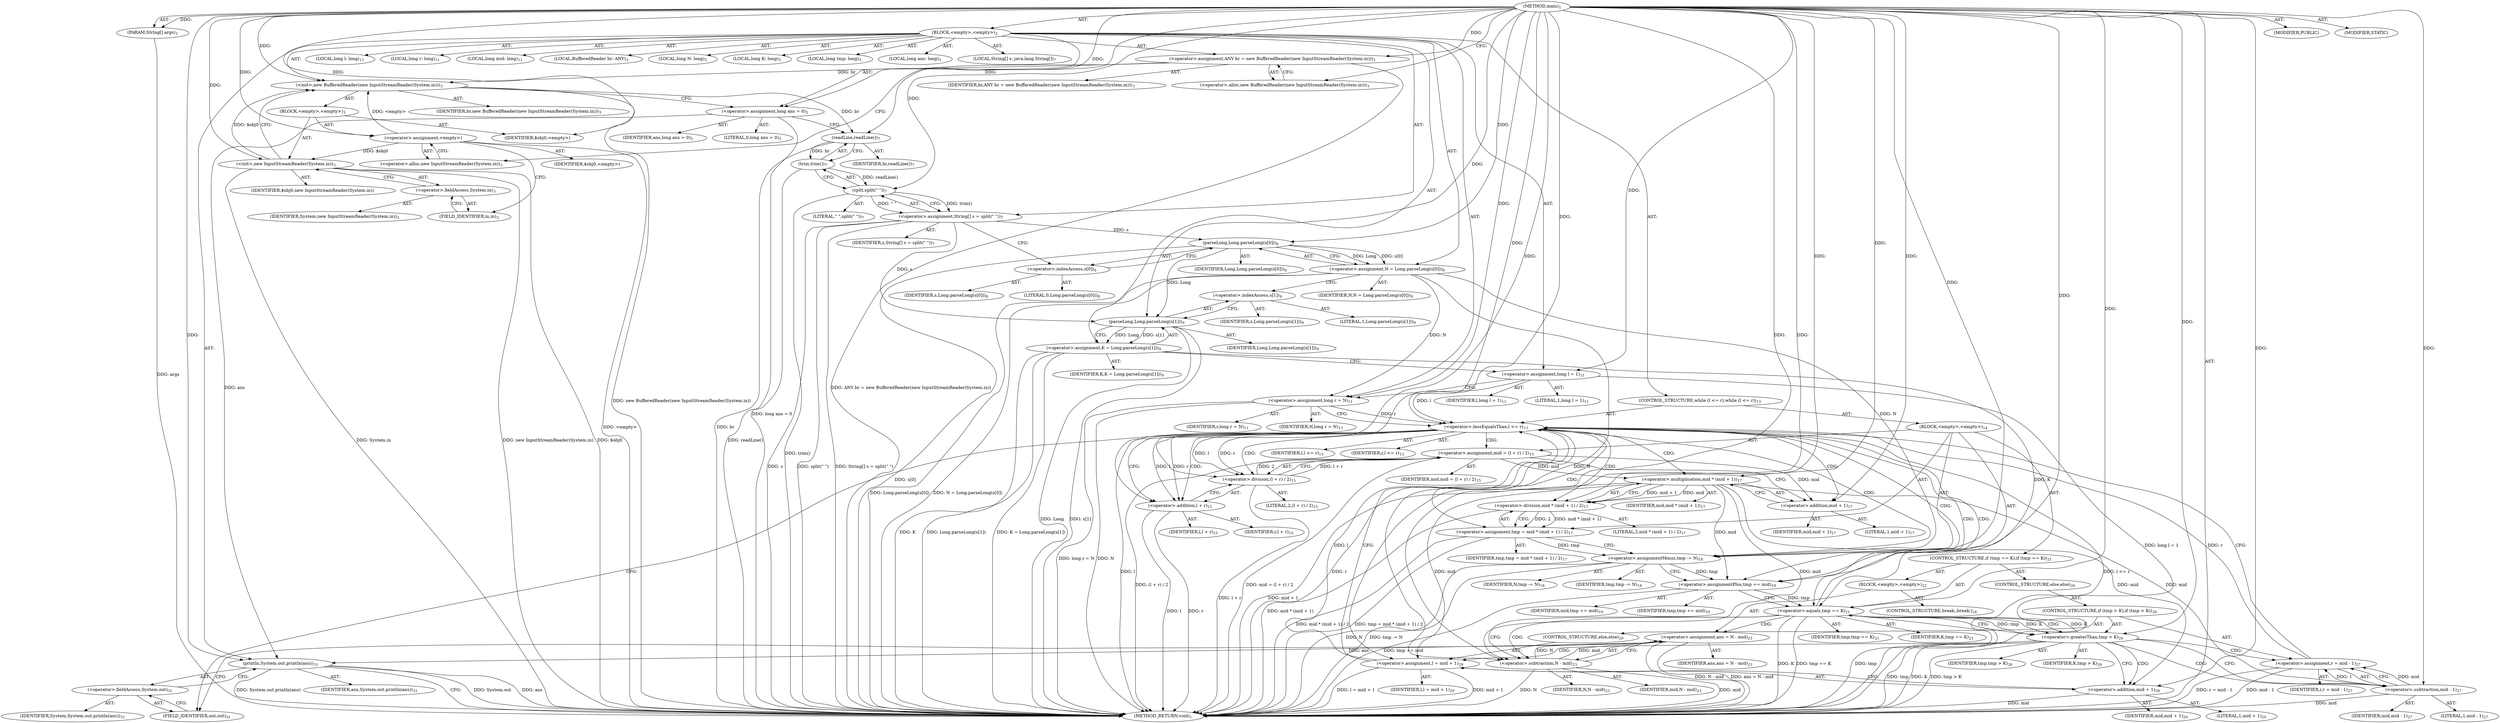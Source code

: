 digraph "main" {  
"19" [label = <(METHOD,main)<SUB>1</SUB>> ]
"20" [label = <(PARAM,String[] args)<SUB>1</SUB>> ]
"21" [label = <(BLOCK,&lt;empty&gt;,&lt;empty&gt;)<SUB>2</SUB>> ]
"4" [label = <(LOCAL,BufferedReader br: ANY)<SUB>3</SUB>> ]
"22" [label = <(&lt;operator&gt;.assignment,ANY br = new BufferedReader(new InputStreamReader(System.in)))<SUB>3</SUB>> ]
"23" [label = <(IDENTIFIER,br,ANY br = new BufferedReader(new InputStreamReader(System.in)))<SUB>3</SUB>> ]
"24" [label = <(&lt;operator&gt;.alloc,new BufferedReader(new InputStreamReader(System.in)))<SUB>3</SUB>> ]
"25" [label = <(&lt;init&gt;,new BufferedReader(new InputStreamReader(System.in)))<SUB>3</SUB>> ]
"3" [label = <(IDENTIFIER,br,new BufferedReader(new InputStreamReader(System.in)))<SUB>3</SUB>> ]
"26" [label = <(BLOCK,&lt;empty&gt;,&lt;empty&gt;)<SUB>3</SUB>> ]
"27" [label = <(&lt;operator&gt;.assignment,&lt;empty&gt;)> ]
"28" [label = <(IDENTIFIER,$obj0,&lt;empty&gt;)> ]
"29" [label = <(&lt;operator&gt;.alloc,new InputStreamReader(System.in))<SUB>3</SUB>> ]
"30" [label = <(&lt;init&gt;,new InputStreamReader(System.in))<SUB>3</SUB>> ]
"31" [label = <(IDENTIFIER,$obj0,new InputStreamReader(System.in))> ]
"32" [label = <(&lt;operator&gt;.fieldAccess,System.in)<SUB>3</SUB>> ]
"33" [label = <(IDENTIFIER,System,new InputStreamReader(System.in))<SUB>3</SUB>> ]
"34" [label = <(FIELD_IDENTIFIER,in,in)<SUB>3</SUB>> ]
"35" [label = <(IDENTIFIER,$obj0,&lt;empty&gt;)> ]
"36" [label = <(LOCAL,long N: long)<SUB>5</SUB>> ]
"37" [label = <(LOCAL,long K: long)<SUB>5</SUB>> ]
"38" [label = <(LOCAL,long tmp: long)<SUB>5</SUB>> ]
"39" [label = <(LOCAL,long ans: long)<SUB>5</SUB>> ]
"40" [label = <(&lt;operator&gt;.assignment,long ans = 0)<SUB>5</SUB>> ]
"41" [label = <(IDENTIFIER,ans,long ans = 0)<SUB>5</SUB>> ]
"42" [label = <(LITERAL,0,long ans = 0)<SUB>5</SUB>> ]
"43" [label = <(LOCAL,String[] s: java.lang.String[])<SUB>7</SUB>> ]
"44" [label = <(&lt;operator&gt;.assignment,String[] s = split(&quot; &quot;))<SUB>7</SUB>> ]
"45" [label = <(IDENTIFIER,s,String[] s = split(&quot; &quot;))<SUB>7</SUB>> ]
"46" [label = <(split,split(&quot; &quot;))<SUB>7</SUB>> ]
"47" [label = <(trim,trim())<SUB>7</SUB>> ]
"48" [label = <(readLine,readLine())<SUB>7</SUB>> ]
"49" [label = <(IDENTIFIER,br,readLine())<SUB>7</SUB>> ]
"50" [label = <(LITERAL,&quot; &quot;,split(&quot; &quot;))<SUB>7</SUB>> ]
"51" [label = <(&lt;operator&gt;.assignment,N = Long.parseLong(s[0]))<SUB>8</SUB>> ]
"52" [label = <(IDENTIFIER,N,N = Long.parseLong(s[0]))<SUB>8</SUB>> ]
"53" [label = <(parseLong,Long.parseLong(s[0]))<SUB>8</SUB>> ]
"54" [label = <(IDENTIFIER,Long,Long.parseLong(s[0]))<SUB>8</SUB>> ]
"55" [label = <(&lt;operator&gt;.indexAccess,s[0])<SUB>8</SUB>> ]
"56" [label = <(IDENTIFIER,s,Long.parseLong(s[0]))<SUB>8</SUB>> ]
"57" [label = <(LITERAL,0,Long.parseLong(s[0]))<SUB>8</SUB>> ]
"58" [label = <(&lt;operator&gt;.assignment,K = Long.parseLong(s[1]))<SUB>9</SUB>> ]
"59" [label = <(IDENTIFIER,K,K = Long.parseLong(s[1]))<SUB>9</SUB>> ]
"60" [label = <(parseLong,Long.parseLong(s[1]))<SUB>9</SUB>> ]
"61" [label = <(IDENTIFIER,Long,Long.parseLong(s[1]))<SUB>9</SUB>> ]
"62" [label = <(&lt;operator&gt;.indexAccess,s[1])<SUB>9</SUB>> ]
"63" [label = <(IDENTIFIER,s,Long.parseLong(s[1]))<SUB>9</SUB>> ]
"64" [label = <(LITERAL,1,Long.parseLong(s[1]))<SUB>9</SUB>> ]
"65" [label = <(LOCAL,long l: long)<SUB>11</SUB>> ]
"66" [label = <(LOCAL,long r: long)<SUB>11</SUB>> ]
"67" [label = <(LOCAL,long mid: long)<SUB>11</SUB>> ]
"68" [label = <(&lt;operator&gt;.assignment,long l = 1)<SUB>11</SUB>> ]
"69" [label = <(IDENTIFIER,l,long l = 1)<SUB>11</SUB>> ]
"70" [label = <(LITERAL,1,long l = 1)<SUB>11</SUB>> ]
"71" [label = <(&lt;operator&gt;.assignment,long r = N)<SUB>11</SUB>> ]
"72" [label = <(IDENTIFIER,r,long r = N)<SUB>11</SUB>> ]
"73" [label = <(IDENTIFIER,N,long r = N)<SUB>11</SUB>> ]
"74" [label = <(CONTROL_STRUCTURE,while (l &lt;= r),while (l &lt;= r))<SUB>13</SUB>> ]
"75" [label = <(&lt;operator&gt;.lessEqualsThan,l &lt;= r)<SUB>13</SUB>> ]
"76" [label = <(IDENTIFIER,l,l &lt;= r)<SUB>13</SUB>> ]
"77" [label = <(IDENTIFIER,r,l &lt;= r)<SUB>13</SUB>> ]
"78" [label = <(BLOCK,&lt;empty&gt;,&lt;empty&gt;)<SUB>14</SUB>> ]
"79" [label = <(&lt;operator&gt;.assignment,mid = (l + r) / 2)<SUB>15</SUB>> ]
"80" [label = <(IDENTIFIER,mid,mid = (l + r) / 2)<SUB>15</SUB>> ]
"81" [label = <(&lt;operator&gt;.division,(l + r) / 2)<SUB>15</SUB>> ]
"82" [label = <(&lt;operator&gt;.addition,l + r)<SUB>15</SUB>> ]
"83" [label = <(IDENTIFIER,l,l + r)<SUB>15</SUB>> ]
"84" [label = <(IDENTIFIER,r,l + r)<SUB>15</SUB>> ]
"85" [label = <(LITERAL,2,(l + r) / 2)<SUB>15</SUB>> ]
"86" [label = <(&lt;operator&gt;.assignment,tmp = mid * (mid + 1) / 2)<SUB>17</SUB>> ]
"87" [label = <(IDENTIFIER,tmp,tmp = mid * (mid + 1) / 2)<SUB>17</SUB>> ]
"88" [label = <(&lt;operator&gt;.division,mid * (mid + 1) / 2)<SUB>17</SUB>> ]
"89" [label = <(&lt;operator&gt;.multiplication,mid * (mid + 1))<SUB>17</SUB>> ]
"90" [label = <(IDENTIFIER,mid,mid * (mid + 1))<SUB>17</SUB>> ]
"91" [label = <(&lt;operator&gt;.addition,mid + 1)<SUB>17</SUB>> ]
"92" [label = <(IDENTIFIER,mid,mid + 1)<SUB>17</SUB>> ]
"93" [label = <(LITERAL,1,mid + 1)<SUB>17</SUB>> ]
"94" [label = <(LITERAL,2,mid * (mid + 1) / 2)<SUB>17</SUB>> ]
"95" [label = <(&lt;operator&gt;.assignmentMinus,tmp -= N)<SUB>18</SUB>> ]
"96" [label = <(IDENTIFIER,tmp,tmp -= N)<SUB>18</SUB>> ]
"97" [label = <(IDENTIFIER,N,tmp -= N)<SUB>18</SUB>> ]
"98" [label = <(&lt;operator&gt;.assignmentPlus,tmp += mid)<SUB>19</SUB>> ]
"99" [label = <(IDENTIFIER,tmp,tmp += mid)<SUB>19</SUB>> ]
"100" [label = <(IDENTIFIER,mid,tmp += mid)<SUB>19</SUB>> ]
"101" [label = <(CONTROL_STRUCTURE,if (tmp == K),if (tmp == K))<SUB>21</SUB>> ]
"102" [label = <(&lt;operator&gt;.equals,tmp == K)<SUB>21</SUB>> ]
"103" [label = <(IDENTIFIER,tmp,tmp == K)<SUB>21</SUB>> ]
"104" [label = <(IDENTIFIER,K,tmp == K)<SUB>21</SUB>> ]
"105" [label = <(BLOCK,&lt;empty&gt;,&lt;empty&gt;)<SUB>22</SUB>> ]
"106" [label = <(&lt;operator&gt;.assignment,ans = N - mid)<SUB>23</SUB>> ]
"107" [label = <(IDENTIFIER,ans,ans = N - mid)<SUB>23</SUB>> ]
"108" [label = <(&lt;operator&gt;.subtraction,N - mid)<SUB>23</SUB>> ]
"109" [label = <(IDENTIFIER,N,N - mid)<SUB>23</SUB>> ]
"110" [label = <(IDENTIFIER,mid,N - mid)<SUB>23</SUB>> ]
"111" [label = <(CONTROL_STRUCTURE,break;,break;)<SUB>24</SUB>> ]
"112" [label = <(CONTROL_STRUCTURE,else,else)<SUB>26</SUB>> ]
"113" [label = <(CONTROL_STRUCTURE,if (tmp &gt; K),if (tmp &gt; K))<SUB>26</SUB>> ]
"114" [label = <(&lt;operator&gt;.greaterThan,tmp &gt; K)<SUB>26</SUB>> ]
"115" [label = <(IDENTIFIER,tmp,tmp &gt; K)<SUB>26</SUB>> ]
"116" [label = <(IDENTIFIER,K,tmp &gt; K)<SUB>26</SUB>> ]
"117" [label = <(&lt;operator&gt;.assignment,r = mid - 1)<SUB>27</SUB>> ]
"118" [label = <(IDENTIFIER,r,r = mid - 1)<SUB>27</SUB>> ]
"119" [label = <(&lt;operator&gt;.subtraction,mid - 1)<SUB>27</SUB>> ]
"120" [label = <(IDENTIFIER,mid,mid - 1)<SUB>27</SUB>> ]
"121" [label = <(LITERAL,1,mid - 1)<SUB>27</SUB>> ]
"122" [label = <(CONTROL_STRUCTURE,else,else)<SUB>29</SUB>> ]
"123" [label = <(&lt;operator&gt;.assignment,l = mid + 1)<SUB>29</SUB>> ]
"124" [label = <(IDENTIFIER,l,l = mid + 1)<SUB>29</SUB>> ]
"125" [label = <(&lt;operator&gt;.addition,mid + 1)<SUB>29</SUB>> ]
"126" [label = <(IDENTIFIER,mid,mid + 1)<SUB>29</SUB>> ]
"127" [label = <(LITERAL,1,mid + 1)<SUB>29</SUB>> ]
"128" [label = <(println,System.out.println(ans))<SUB>31</SUB>> ]
"129" [label = <(&lt;operator&gt;.fieldAccess,System.out)<SUB>31</SUB>> ]
"130" [label = <(IDENTIFIER,System,System.out.println(ans))<SUB>31</SUB>> ]
"131" [label = <(FIELD_IDENTIFIER,out,out)<SUB>31</SUB>> ]
"132" [label = <(IDENTIFIER,ans,System.out.println(ans))<SUB>31</SUB>> ]
"133" [label = <(MODIFIER,PUBLIC)> ]
"134" [label = <(MODIFIER,STATIC)> ]
"135" [label = <(METHOD_RETURN,void)<SUB>1</SUB>> ]
  "19" -> "20"  [ label = "AST: "] 
  "19" -> "21"  [ label = "AST: "] 
  "19" -> "133"  [ label = "AST: "] 
  "19" -> "134"  [ label = "AST: "] 
  "19" -> "135"  [ label = "AST: "] 
  "21" -> "4"  [ label = "AST: "] 
  "21" -> "22"  [ label = "AST: "] 
  "21" -> "25"  [ label = "AST: "] 
  "21" -> "36"  [ label = "AST: "] 
  "21" -> "37"  [ label = "AST: "] 
  "21" -> "38"  [ label = "AST: "] 
  "21" -> "39"  [ label = "AST: "] 
  "21" -> "40"  [ label = "AST: "] 
  "21" -> "43"  [ label = "AST: "] 
  "21" -> "44"  [ label = "AST: "] 
  "21" -> "51"  [ label = "AST: "] 
  "21" -> "58"  [ label = "AST: "] 
  "21" -> "65"  [ label = "AST: "] 
  "21" -> "66"  [ label = "AST: "] 
  "21" -> "67"  [ label = "AST: "] 
  "21" -> "68"  [ label = "AST: "] 
  "21" -> "71"  [ label = "AST: "] 
  "21" -> "74"  [ label = "AST: "] 
  "21" -> "128"  [ label = "AST: "] 
  "22" -> "23"  [ label = "AST: "] 
  "22" -> "24"  [ label = "AST: "] 
  "25" -> "3"  [ label = "AST: "] 
  "25" -> "26"  [ label = "AST: "] 
  "26" -> "27"  [ label = "AST: "] 
  "26" -> "30"  [ label = "AST: "] 
  "26" -> "35"  [ label = "AST: "] 
  "27" -> "28"  [ label = "AST: "] 
  "27" -> "29"  [ label = "AST: "] 
  "30" -> "31"  [ label = "AST: "] 
  "30" -> "32"  [ label = "AST: "] 
  "32" -> "33"  [ label = "AST: "] 
  "32" -> "34"  [ label = "AST: "] 
  "40" -> "41"  [ label = "AST: "] 
  "40" -> "42"  [ label = "AST: "] 
  "44" -> "45"  [ label = "AST: "] 
  "44" -> "46"  [ label = "AST: "] 
  "46" -> "47"  [ label = "AST: "] 
  "46" -> "50"  [ label = "AST: "] 
  "47" -> "48"  [ label = "AST: "] 
  "48" -> "49"  [ label = "AST: "] 
  "51" -> "52"  [ label = "AST: "] 
  "51" -> "53"  [ label = "AST: "] 
  "53" -> "54"  [ label = "AST: "] 
  "53" -> "55"  [ label = "AST: "] 
  "55" -> "56"  [ label = "AST: "] 
  "55" -> "57"  [ label = "AST: "] 
  "58" -> "59"  [ label = "AST: "] 
  "58" -> "60"  [ label = "AST: "] 
  "60" -> "61"  [ label = "AST: "] 
  "60" -> "62"  [ label = "AST: "] 
  "62" -> "63"  [ label = "AST: "] 
  "62" -> "64"  [ label = "AST: "] 
  "68" -> "69"  [ label = "AST: "] 
  "68" -> "70"  [ label = "AST: "] 
  "71" -> "72"  [ label = "AST: "] 
  "71" -> "73"  [ label = "AST: "] 
  "74" -> "75"  [ label = "AST: "] 
  "74" -> "78"  [ label = "AST: "] 
  "75" -> "76"  [ label = "AST: "] 
  "75" -> "77"  [ label = "AST: "] 
  "78" -> "79"  [ label = "AST: "] 
  "78" -> "86"  [ label = "AST: "] 
  "78" -> "95"  [ label = "AST: "] 
  "78" -> "98"  [ label = "AST: "] 
  "78" -> "101"  [ label = "AST: "] 
  "79" -> "80"  [ label = "AST: "] 
  "79" -> "81"  [ label = "AST: "] 
  "81" -> "82"  [ label = "AST: "] 
  "81" -> "85"  [ label = "AST: "] 
  "82" -> "83"  [ label = "AST: "] 
  "82" -> "84"  [ label = "AST: "] 
  "86" -> "87"  [ label = "AST: "] 
  "86" -> "88"  [ label = "AST: "] 
  "88" -> "89"  [ label = "AST: "] 
  "88" -> "94"  [ label = "AST: "] 
  "89" -> "90"  [ label = "AST: "] 
  "89" -> "91"  [ label = "AST: "] 
  "91" -> "92"  [ label = "AST: "] 
  "91" -> "93"  [ label = "AST: "] 
  "95" -> "96"  [ label = "AST: "] 
  "95" -> "97"  [ label = "AST: "] 
  "98" -> "99"  [ label = "AST: "] 
  "98" -> "100"  [ label = "AST: "] 
  "101" -> "102"  [ label = "AST: "] 
  "101" -> "105"  [ label = "AST: "] 
  "101" -> "112"  [ label = "AST: "] 
  "102" -> "103"  [ label = "AST: "] 
  "102" -> "104"  [ label = "AST: "] 
  "105" -> "106"  [ label = "AST: "] 
  "105" -> "111"  [ label = "AST: "] 
  "106" -> "107"  [ label = "AST: "] 
  "106" -> "108"  [ label = "AST: "] 
  "108" -> "109"  [ label = "AST: "] 
  "108" -> "110"  [ label = "AST: "] 
  "112" -> "113"  [ label = "AST: "] 
  "113" -> "114"  [ label = "AST: "] 
  "113" -> "117"  [ label = "AST: "] 
  "113" -> "122"  [ label = "AST: "] 
  "114" -> "115"  [ label = "AST: "] 
  "114" -> "116"  [ label = "AST: "] 
  "117" -> "118"  [ label = "AST: "] 
  "117" -> "119"  [ label = "AST: "] 
  "119" -> "120"  [ label = "AST: "] 
  "119" -> "121"  [ label = "AST: "] 
  "122" -> "123"  [ label = "AST: "] 
  "123" -> "124"  [ label = "AST: "] 
  "123" -> "125"  [ label = "AST: "] 
  "125" -> "126"  [ label = "AST: "] 
  "125" -> "127"  [ label = "AST: "] 
  "128" -> "129"  [ label = "AST: "] 
  "128" -> "132"  [ label = "AST: "] 
  "129" -> "130"  [ label = "AST: "] 
  "129" -> "131"  [ label = "AST: "] 
  "22" -> "29"  [ label = "CFG: "] 
  "25" -> "40"  [ label = "CFG: "] 
  "40" -> "48"  [ label = "CFG: "] 
  "44" -> "55"  [ label = "CFG: "] 
  "51" -> "62"  [ label = "CFG: "] 
  "58" -> "68"  [ label = "CFG: "] 
  "68" -> "71"  [ label = "CFG: "] 
  "71" -> "75"  [ label = "CFG: "] 
  "128" -> "135"  [ label = "CFG: "] 
  "24" -> "22"  [ label = "CFG: "] 
  "46" -> "44"  [ label = "CFG: "] 
  "53" -> "51"  [ label = "CFG: "] 
  "60" -> "58"  [ label = "CFG: "] 
  "75" -> "82"  [ label = "CFG: "] 
  "75" -> "131"  [ label = "CFG: "] 
  "129" -> "128"  [ label = "CFG: "] 
  "27" -> "34"  [ label = "CFG: "] 
  "30" -> "25"  [ label = "CFG: "] 
  "47" -> "46"  [ label = "CFG: "] 
  "55" -> "53"  [ label = "CFG: "] 
  "62" -> "60"  [ label = "CFG: "] 
  "79" -> "91"  [ label = "CFG: "] 
  "86" -> "95"  [ label = "CFG: "] 
  "95" -> "98"  [ label = "CFG: "] 
  "98" -> "102"  [ label = "CFG: "] 
  "131" -> "129"  [ label = "CFG: "] 
  "29" -> "27"  [ label = "CFG: "] 
  "32" -> "30"  [ label = "CFG: "] 
  "48" -> "47"  [ label = "CFG: "] 
  "81" -> "79"  [ label = "CFG: "] 
  "88" -> "86"  [ label = "CFG: "] 
  "102" -> "108"  [ label = "CFG: "] 
  "102" -> "114"  [ label = "CFG: "] 
  "34" -> "32"  [ label = "CFG: "] 
  "82" -> "81"  [ label = "CFG: "] 
  "89" -> "88"  [ label = "CFG: "] 
  "106" -> "131"  [ label = "CFG: "] 
  "91" -> "89"  [ label = "CFG: "] 
  "108" -> "106"  [ label = "CFG: "] 
  "114" -> "119"  [ label = "CFG: "] 
  "114" -> "125"  [ label = "CFG: "] 
  "117" -> "75"  [ label = "CFG: "] 
  "119" -> "117"  [ label = "CFG: "] 
  "123" -> "75"  [ label = "CFG: "] 
  "125" -> "123"  [ label = "CFG: "] 
  "19" -> "24"  [ label = "CFG: "] 
  "20" -> "135"  [ label = "DDG: args"] 
  "22" -> "135"  [ label = "DDG: ANY br = new BufferedReader(new InputStreamReader(System.in))"] 
  "27" -> "135"  [ label = "DDG: &lt;empty&gt;"] 
  "30" -> "135"  [ label = "DDG: $obj0"] 
  "30" -> "135"  [ label = "DDG: System.in"] 
  "30" -> "135"  [ label = "DDG: new InputStreamReader(System.in)"] 
  "25" -> "135"  [ label = "DDG: new BufferedReader(new InputStreamReader(System.in))"] 
  "40" -> "135"  [ label = "DDG: long ans = 0"] 
  "44" -> "135"  [ label = "DDG: s"] 
  "48" -> "135"  [ label = "DDG: br"] 
  "47" -> "135"  [ label = "DDG: readLine()"] 
  "46" -> "135"  [ label = "DDG: trim()"] 
  "44" -> "135"  [ label = "DDG: split(&quot; &quot;)"] 
  "44" -> "135"  [ label = "DDG: String[] s = split(&quot; &quot;)"] 
  "53" -> "135"  [ label = "DDG: s[0]"] 
  "51" -> "135"  [ label = "DDG: Long.parseLong(s[0])"] 
  "51" -> "135"  [ label = "DDG: N = Long.parseLong(s[0])"] 
  "58" -> "135"  [ label = "DDG: K"] 
  "60" -> "135"  [ label = "DDG: Long"] 
  "60" -> "135"  [ label = "DDG: s[1]"] 
  "58" -> "135"  [ label = "DDG: Long.parseLong(s[1])"] 
  "58" -> "135"  [ label = "DDG: K = Long.parseLong(s[1])"] 
  "68" -> "135"  [ label = "DDG: long l = 1"] 
  "71" -> "135"  [ label = "DDG: N"] 
  "71" -> "135"  [ label = "DDG: long r = N"] 
  "75" -> "135"  [ label = "DDG: l"] 
  "75" -> "135"  [ label = "DDG: r"] 
  "75" -> "135"  [ label = "DDG: l &lt;= r"] 
  "82" -> "135"  [ label = "DDG: l"] 
  "82" -> "135"  [ label = "DDG: r"] 
  "81" -> "135"  [ label = "DDG: l + r"] 
  "79" -> "135"  [ label = "DDG: (l + r) / 2"] 
  "79" -> "135"  [ label = "DDG: mid = (l + r) / 2"] 
  "89" -> "135"  [ label = "DDG: mid + 1"] 
  "88" -> "135"  [ label = "DDG: mid * (mid + 1)"] 
  "86" -> "135"  [ label = "DDG: mid * (mid + 1) / 2"] 
  "86" -> "135"  [ label = "DDG: tmp = mid * (mid + 1) / 2"] 
  "95" -> "135"  [ label = "DDG: N"] 
  "95" -> "135"  [ label = "DDG: tmp -= N"] 
  "98" -> "135"  [ label = "DDG: tmp += mid"] 
  "102" -> "135"  [ label = "DDG: tmp"] 
  "102" -> "135"  [ label = "DDG: K"] 
  "102" -> "135"  [ label = "DDG: tmp == K"] 
  "114" -> "135"  [ label = "DDG: tmp"] 
  "114" -> "135"  [ label = "DDG: K"] 
  "114" -> "135"  [ label = "DDG: tmp &gt; K"] 
  "125" -> "135"  [ label = "DDG: mid"] 
  "123" -> "135"  [ label = "DDG: mid + 1"] 
  "123" -> "135"  [ label = "DDG: l = mid + 1"] 
  "119" -> "135"  [ label = "DDG: mid"] 
  "117" -> "135"  [ label = "DDG: mid - 1"] 
  "117" -> "135"  [ label = "DDG: r = mid - 1"] 
  "108" -> "135"  [ label = "DDG: N"] 
  "108" -> "135"  [ label = "DDG: mid"] 
  "106" -> "135"  [ label = "DDG: N - mid"] 
  "106" -> "135"  [ label = "DDG: ans = N - mid"] 
  "128" -> "135"  [ label = "DDG: System.out"] 
  "128" -> "135"  [ label = "DDG: ans"] 
  "128" -> "135"  [ label = "DDG: System.out.println(ans)"] 
  "19" -> "20"  [ label = "DDG: "] 
  "19" -> "22"  [ label = "DDG: "] 
  "19" -> "40"  [ label = "DDG: "] 
  "46" -> "44"  [ label = "DDG: trim()"] 
  "46" -> "44"  [ label = "DDG: &quot; &quot;"] 
  "53" -> "51"  [ label = "DDG: Long"] 
  "53" -> "51"  [ label = "DDG: s[0]"] 
  "60" -> "58"  [ label = "DDG: Long"] 
  "60" -> "58"  [ label = "DDG: s[1]"] 
  "19" -> "68"  [ label = "DDG: "] 
  "51" -> "71"  [ label = "DDG: N"] 
  "19" -> "71"  [ label = "DDG: "] 
  "22" -> "25"  [ label = "DDG: br"] 
  "19" -> "25"  [ label = "DDG: "] 
  "27" -> "25"  [ label = "DDG: &lt;empty&gt;"] 
  "30" -> "25"  [ label = "DDG: $obj0"] 
  "40" -> "128"  [ label = "DDG: ans"] 
  "106" -> "128"  [ label = "DDG: ans"] 
  "19" -> "128"  [ label = "DDG: "] 
  "19" -> "27"  [ label = "DDG: "] 
  "19" -> "35"  [ label = "DDG: "] 
  "47" -> "46"  [ label = "DDG: readLine()"] 
  "19" -> "46"  [ label = "DDG: "] 
  "19" -> "53"  [ label = "DDG: "] 
  "44" -> "53"  [ label = "DDG: s"] 
  "53" -> "60"  [ label = "DDG: Long"] 
  "19" -> "60"  [ label = "DDG: "] 
  "44" -> "60"  [ label = "DDG: s"] 
  "68" -> "75"  [ label = "DDG: l"] 
  "123" -> "75"  [ label = "DDG: l"] 
  "19" -> "75"  [ label = "DDG: "] 
  "71" -> "75"  [ label = "DDG: r"] 
  "117" -> "75"  [ label = "DDG: r"] 
  "81" -> "79"  [ label = "DDG: l + r"] 
  "81" -> "79"  [ label = "DDG: 2"] 
  "88" -> "86"  [ label = "DDG: mid * (mid + 1)"] 
  "88" -> "86"  [ label = "DDG: 2"] 
  "19" -> "95"  [ label = "DDG: "] 
  "51" -> "95"  [ label = "DDG: N"] 
  "89" -> "98"  [ label = "DDG: mid"] 
  "19" -> "98"  [ label = "DDG: "] 
  "27" -> "30"  [ label = "DDG: $obj0"] 
  "19" -> "30"  [ label = "DDG: "] 
  "48" -> "47"  [ label = "DDG: br"] 
  "86" -> "95"  [ label = "DDG: tmp"] 
  "95" -> "98"  [ label = "DDG: tmp"] 
  "25" -> "48"  [ label = "DDG: br"] 
  "19" -> "48"  [ label = "DDG: "] 
  "75" -> "81"  [ label = "DDG: l"] 
  "19" -> "81"  [ label = "DDG: "] 
  "75" -> "81"  [ label = "DDG: r"] 
  "89" -> "88"  [ label = "DDG: mid"] 
  "89" -> "88"  [ label = "DDG: mid + 1"] 
  "19" -> "88"  [ label = "DDG: "] 
  "98" -> "102"  [ label = "DDG: tmp"] 
  "19" -> "102"  [ label = "DDG: "] 
  "58" -> "102"  [ label = "DDG: K"] 
  "114" -> "102"  [ label = "DDG: K"] 
  "108" -> "106"  [ label = "DDG: N"] 
  "108" -> "106"  [ label = "DDG: mid"] 
  "75" -> "82"  [ label = "DDG: l"] 
  "19" -> "82"  [ label = "DDG: "] 
  "75" -> "82"  [ label = "DDG: r"] 
  "19" -> "89"  [ label = "DDG: "] 
  "79" -> "89"  [ label = "DDG: mid"] 
  "119" -> "117"  [ label = "DDG: mid"] 
  "119" -> "117"  [ label = "DDG: 1"] 
  "79" -> "91"  [ label = "DDG: mid"] 
  "19" -> "91"  [ label = "DDG: "] 
  "19" -> "108"  [ label = "DDG: "] 
  "51" -> "108"  [ label = "DDG: N"] 
  "89" -> "108"  [ label = "DDG: mid"] 
  "102" -> "114"  [ label = "DDG: tmp"] 
  "19" -> "114"  [ label = "DDG: "] 
  "102" -> "114"  [ label = "DDG: K"] 
  "19" -> "123"  [ label = "DDG: "] 
  "89" -> "123"  [ label = "DDG: mid"] 
  "19" -> "119"  [ label = "DDG: "] 
  "89" -> "119"  [ label = "DDG: mid"] 
  "19" -> "125"  [ label = "DDG: "] 
  "89" -> "125"  [ label = "DDG: mid"] 
  "75" -> "89"  [ label = "CDG: "] 
  "75" -> "98"  [ label = "CDG: "] 
  "75" -> "81"  [ label = "CDG: "] 
  "75" -> "102"  [ label = "CDG: "] 
  "75" -> "88"  [ label = "CDG: "] 
  "75" -> "95"  [ label = "CDG: "] 
  "75" -> "91"  [ label = "CDG: "] 
  "75" -> "82"  [ label = "CDG: "] 
  "75" -> "79"  [ label = "CDG: "] 
  "75" -> "86"  [ label = "CDG: "] 
  "102" -> "75"  [ label = "CDG: "] 
  "102" -> "114"  [ label = "CDG: "] 
  "102" -> "106"  [ label = "CDG: "] 
  "102" -> "108"  [ label = "CDG: "] 
  "114" -> "119"  [ label = "CDG: "] 
  "114" -> "117"  [ label = "CDG: "] 
  "114" -> "123"  [ label = "CDG: "] 
  "114" -> "125"  [ label = "CDG: "] 
}
